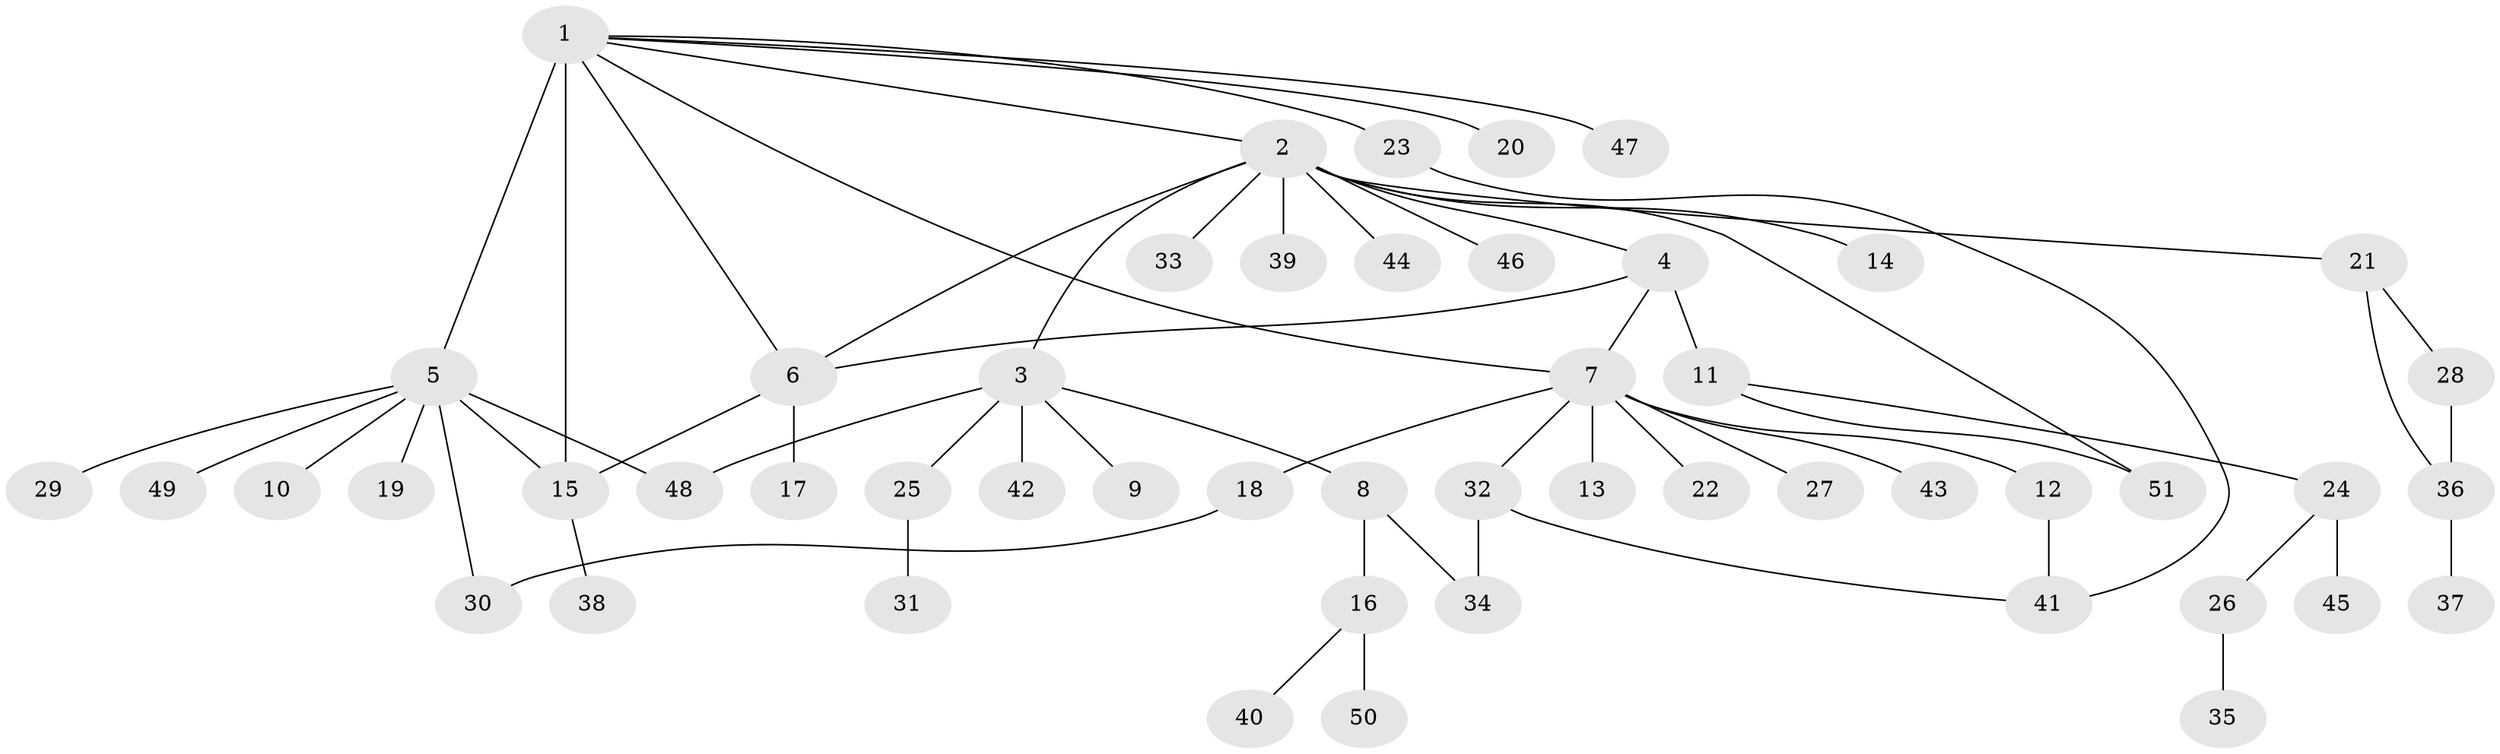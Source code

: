 // original degree distribution, {20: 0.00980392156862745, 13: 0.00980392156862745, 7: 0.0196078431372549, 1: 0.6176470588235294, 9: 0.00980392156862745, 10: 0.00980392156862745, 12: 0.00980392156862745, 4: 0.0392156862745098, 3: 0.08823529411764706, 5: 0.0196078431372549, 2: 0.16666666666666666}
// Generated by graph-tools (version 1.1) at 2025/35/03/09/25 02:35:40]
// undirected, 51 vertices, 62 edges
graph export_dot {
graph [start="1"]
  node [color=gray90,style=filled];
  1;
  2;
  3;
  4;
  5;
  6;
  7;
  8;
  9;
  10;
  11;
  12;
  13;
  14;
  15;
  16;
  17;
  18;
  19;
  20;
  21;
  22;
  23;
  24;
  25;
  26;
  27;
  28;
  29;
  30;
  31;
  32;
  33;
  34;
  35;
  36;
  37;
  38;
  39;
  40;
  41;
  42;
  43;
  44;
  45;
  46;
  47;
  48;
  49;
  50;
  51;
  1 -- 2 [weight=1.0];
  1 -- 5 [weight=1.0];
  1 -- 6 [weight=1.0];
  1 -- 7 [weight=1.0];
  1 -- 15 [weight=12.0];
  1 -- 20 [weight=1.0];
  1 -- 23 [weight=1.0];
  1 -- 47 [weight=1.0];
  2 -- 3 [weight=1.0];
  2 -- 4 [weight=1.0];
  2 -- 6 [weight=1.0];
  2 -- 14 [weight=1.0];
  2 -- 21 [weight=1.0];
  2 -- 33 [weight=1.0];
  2 -- 39 [weight=1.0];
  2 -- 44 [weight=1.0];
  2 -- 46 [weight=1.0];
  2 -- 51 [weight=1.0];
  3 -- 8 [weight=1.0];
  3 -- 9 [weight=1.0];
  3 -- 25 [weight=1.0];
  3 -- 42 [weight=1.0];
  3 -- 48 [weight=1.0];
  4 -- 6 [weight=1.0];
  4 -- 7 [weight=1.0];
  4 -- 11 [weight=3.0];
  5 -- 10 [weight=1.0];
  5 -- 15 [weight=1.0];
  5 -- 19 [weight=1.0];
  5 -- 29 [weight=1.0];
  5 -- 30 [weight=1.0];
  5 -- 48 [weight=1.0];
  5 -- 49 [weight=1.0];
  6 -- 15 [weight=1.0];
  6 -- 17 [weight=4.0];
  7 -- 12 [weight=1.0];
  7 -- 13 [weight=3.0];
  7 -- 18 [weight=1.0];
  7 -- 22 [weight=1.0];
  7 -- 27 [weight=1.0];
  7 -- 32 [weight=1.0];
  7 -- 43 [weight=1.0];
  8 -- 16 [weight=1.0];
  8 -- 34 [weight=1.0];
  11 -- 24 [weight=1.0];
  11 -- 51 [weight=1.0];
  12 -- 41 [weight=1.0];
  15 -- 38 [weight=1.0];
  16 -- 40 [weight=1.0];
  16 -- 50 [weight=2.0];
  18 -- 30 [weight=1.0];
  21 -- 28 [weight=1.0];
  21 -- 36 [weight=1.0];
  23 -- 41 [weight=1.0];
  24 -- 26 [weight=1.0];
  24 -- 45 [weight=1.0];
  25 -- 31 [weight=1.0];
  26 -- 35 [weight=1.0];
  28 -- 36 [weight=1.0];
  32 -- 34 [weight=2.0];
  32 -- 41 [weight=1.0];
  36 -- 37 [weight=1.0];
}
